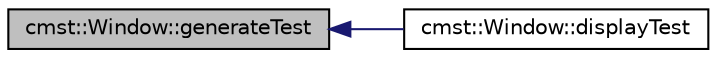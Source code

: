 digraph "cmst::Window::generateTest"
{
  edge [fontname="Helvetica",fontsize="10",labelfontname="Helvetica",labelfontsize="10"];
  node [fontname="Helvetica",fontsize="10",shape=record];
  rankdir="LR";
  Node1 [label="cmst::Window::generateTest",height=0.2,width=0.4,color="black", fillcolor="grey75", style="filled", fontcolor="black"];
  Node1 -> Node2 [dir="back",color="midnightblue",fontsize="10",style="solid"];
  Node2 [label="cmst::Window::displayTest",height=0.2,width=0.4,color="black", fillcolor="white", style="filled",URL="$classcmst_1_1_window.html#aa3f5edeebdd298190bdb4676b4838f75"];
}
